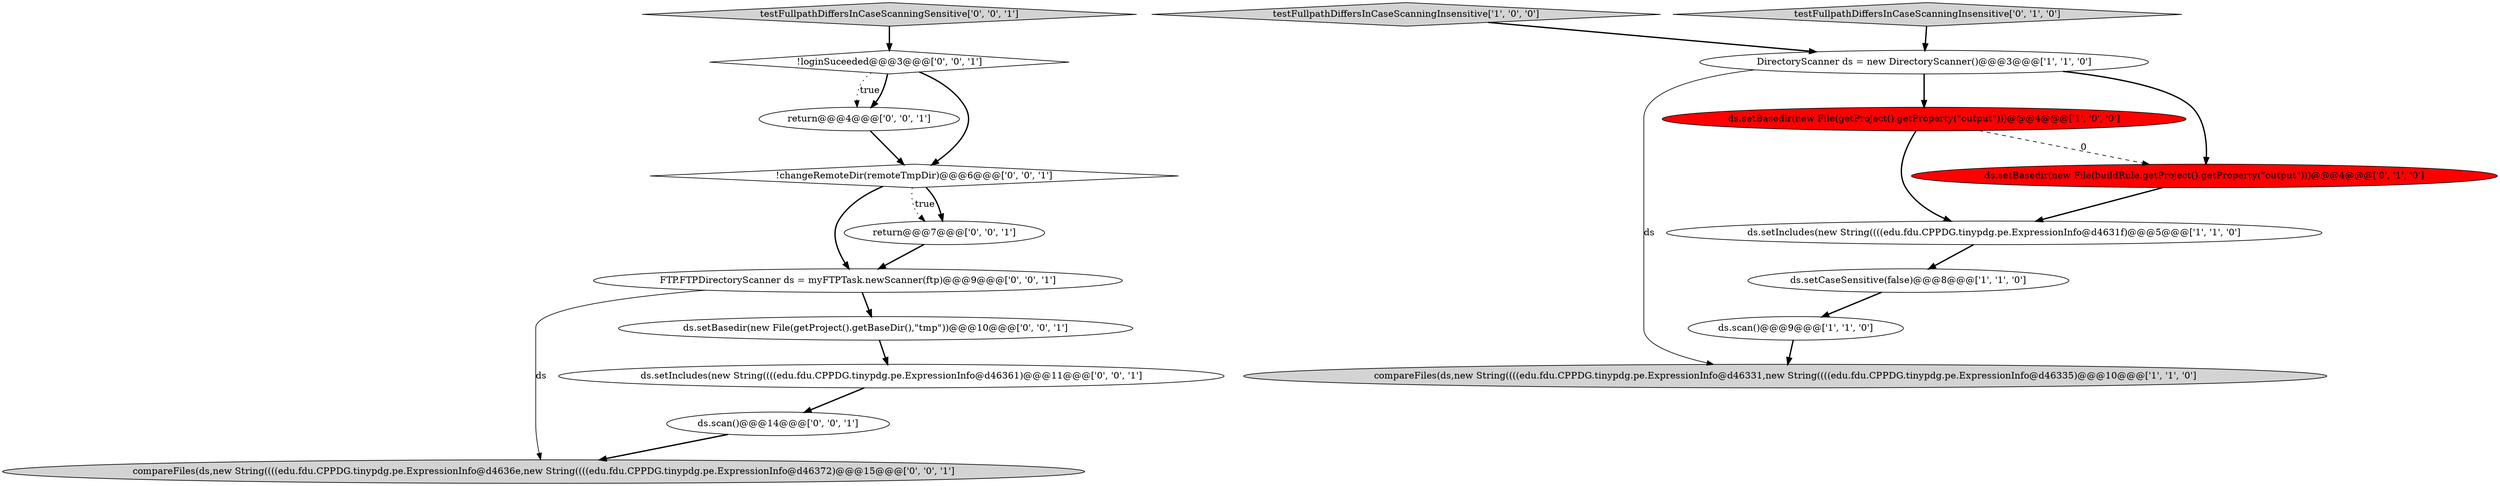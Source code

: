 digraph {
11 [style = filled, label = "compareFiles(ds,new String((((edu.fdu.CPPDG.tinypdg.pe.ExpressionInfo@d4636e,new String((((edu.fdu.CPPDG.tinypdg.pe.ExpressionInfo@d46372)@@@15@@@['0', '0', '1']", fillcolor = lightgray, shape = ellipse image = "AAA0AAABBB3BBB"];
1 [style = filled, label = "ds.setCaseSensitive(false)@@@8@@@['1', '1', '0']", fillcolor = white, shape = ellipse image = "AAA0AAABBB1BBB"];
12 [style = filled, label = "return@@@4@@@['0', '0', '1']", fillcolor = white, shape = ellipse image = "AAA0AAABBB3BBB"];
5 [style = filled, label = "ds.scan()@@@9@@@['1', '1', '0']", fillcolor = white, shape = ellipse image = "AAA0AAABBB1BBB"];
17 [style = filled, label = "FTP.FTPDirectoryScanner ds = myFTPTask.newScanner(ftp)@@@9@@@['0', '0', '1']", fillcolor = white, shape = ellipse image = "AAA0AAABBB3BBB"];
13 [style = filled, label = "!changeRemoteDir(remoteTmpDir)@@@6@@@['0', '0', '1']", fillcolor = white, shape = diamond image = "AAA0AAABBB3BBB"];
0 [style = filled, label = "testFullpathDiffersInCaseScanningInsensitive['1', '0', '0']", fillcolor = lightgray, shape = diamond image = "AAA0AAABBB1BBB"];
9 [style = filled, label = "ds.setBasedir(new File(getProject().getBaseDir(),\"tmp\"))@@@10@@@['0', '0', '1']", fillcolor = white, shape = ellipse image = "AAA0AAABBB3BBB"];
14 [style = filled, label = "return@@@7@@@['0', '0', '1']", fillcolor = white, shape = ellipse image = "AAA0AAABBB3BBB"];
3 [style = filled, label = "DirectoryScanner ds = new DirectoryScanner()@@@3@@@['1', '1', '0']", fillcolor = white, shape = ellipse image = "AAA0AAABBB1BBB"];
10 [style = filled, label = "ds.scan()@@@14@@@['0', '0', '1']", fillcolor = white, shape = ellipse image = "AAA0AAABBB3BBB"];
4 [style = filled, label = "ds.setIncludes(new String((((edu.fdu.CPPDG.tinypdg.pe.ExpressionInfo@d4631f)@@@5@@@['1', '1', '0']", fillcolor = white, shape = ellipse image = "AAA0AAABBB1BBB"];
15 [style = filled, label = "ds.setIncludes(new String((((edu.fdu.CPPDG.tinypdg.pe.ExpressionInfo@d46361)@@@11@@@['0', '0', '1']", fillcolor = white, shape = ellipse image = "AAA0AAABBB3BBB"];
16 [style = filled, label = "!loginSuceeded@@@3@@@['0', '0', '1']", fillcolor = white, shape = diamond image = "AAA0AAABBB3BBB"];
18 [style = filled, label = "testFullpathDiffersInCaseScanningSensitive['0', '0', '1']", fillcolor = lightgray, shape = diamond image = "AAA0AAABBB3BBB"];
7 [style = filled, label = "ds.setBasedir(new File(buildRule.getProject().getProperty(\"output\")))@@@4@@@['0', '1', '0']", fillcolor = red, shape = ellipse image = "AAA1AAABBB2BBB"];
8 [style = filled, label = "testFullpathDiffersInCaseScanningInsensitive['0', '1', '0']", fillcolor = lightgray, shape = diamond image = "AAA0AAABBB2BBB"];
2 [style = filled, label = "compareFiles(ds,new String((((edu.fdu.CPPDG.tinypdg.pe.ExpressionInfo@d46331,new String((((edu.fdu.CPPDG.tinypdg.pe.ExpressionInfo@d46335)@@@10@@@['1', '1', '0']", fillcolor = lightgray, shape = ellipse image = "AAA0AAABBB1BBB"];
6 [style = filled, label = "ds.setBasedir(new File(getProject().getProperty(\"output\")))@@@4@@@['1', '0', '0']", fillcolor = red, shape = ellipse image = "AAA1AAABBB1BBB"];
1->5 [style = bold, label=""];
0->3 [style = bold, label=""];
16->13 [style = bold, label=""];
15->10 [style = bold, label=""];
16->12 [style = dotted, label="true"];
6->7 [style = dashed, label="0"];
17->9 [style = bold, label=""];
8->3 [style = bold, label=""];
17->11 [style = solid, label="ds"];
3->6 [style = bold, label=""];
14->17 [style = bold, label=""];
7->4 [style = bold, label=""];
3->2 [style = solid, label="ds"];
12->13 [style = bold, label=""];
6->4 [style = bold, label=""];
13->17 [style = bold, label=""];
5->2 [style = bold, label=""];
3->7 [style = bold, label=""];
9->15 [style = bold, label=""];
4->1 [style = bold, label=""];
13->14 [style = dotted, label="true"];
16->12 [style = bold, label=""];
13->14 [style = bold, label=""];
10->11 [style = bold, label=""];
18->16 [style = bold, label=""];
}

